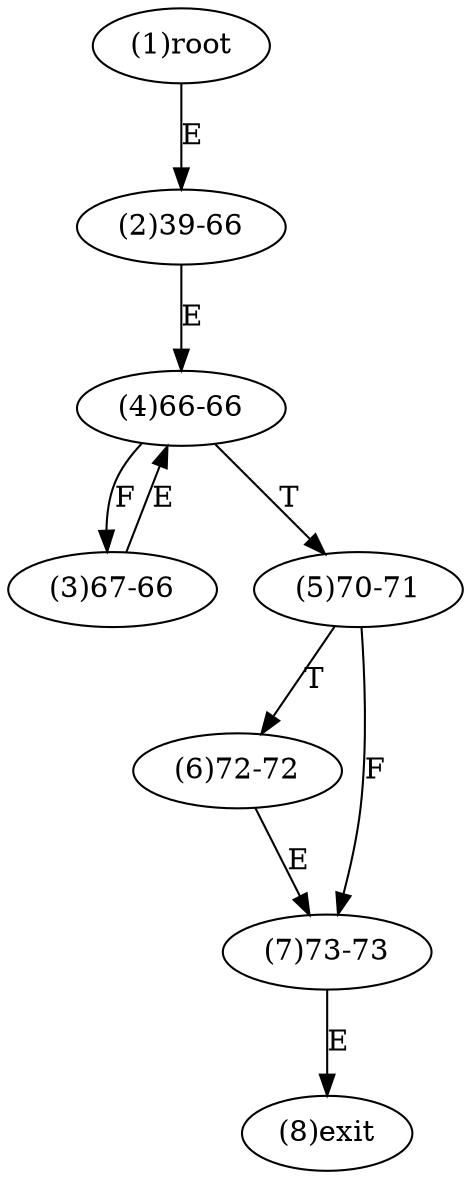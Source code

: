 digraph "" { 
1[ label="(1)root"];
2[ label="(2)39-66"];
3[ label="(3)67-66"];
4[ label="(4)66-66"];
5[ label="(5)70-71"];
6[ label="(6)72-72"];
7[ label="(7)73-73"];
8[ label="(8)exit"];
1->2[ label="E"];
2->4[ label="E"];
3->4[ label="E"];
4->3[ label="F"];
4->5[ label="T"];
5->7[ label="F"];
5->6[ label="T"];
6->7[ label="E"];
7->8[ label="E"];
}